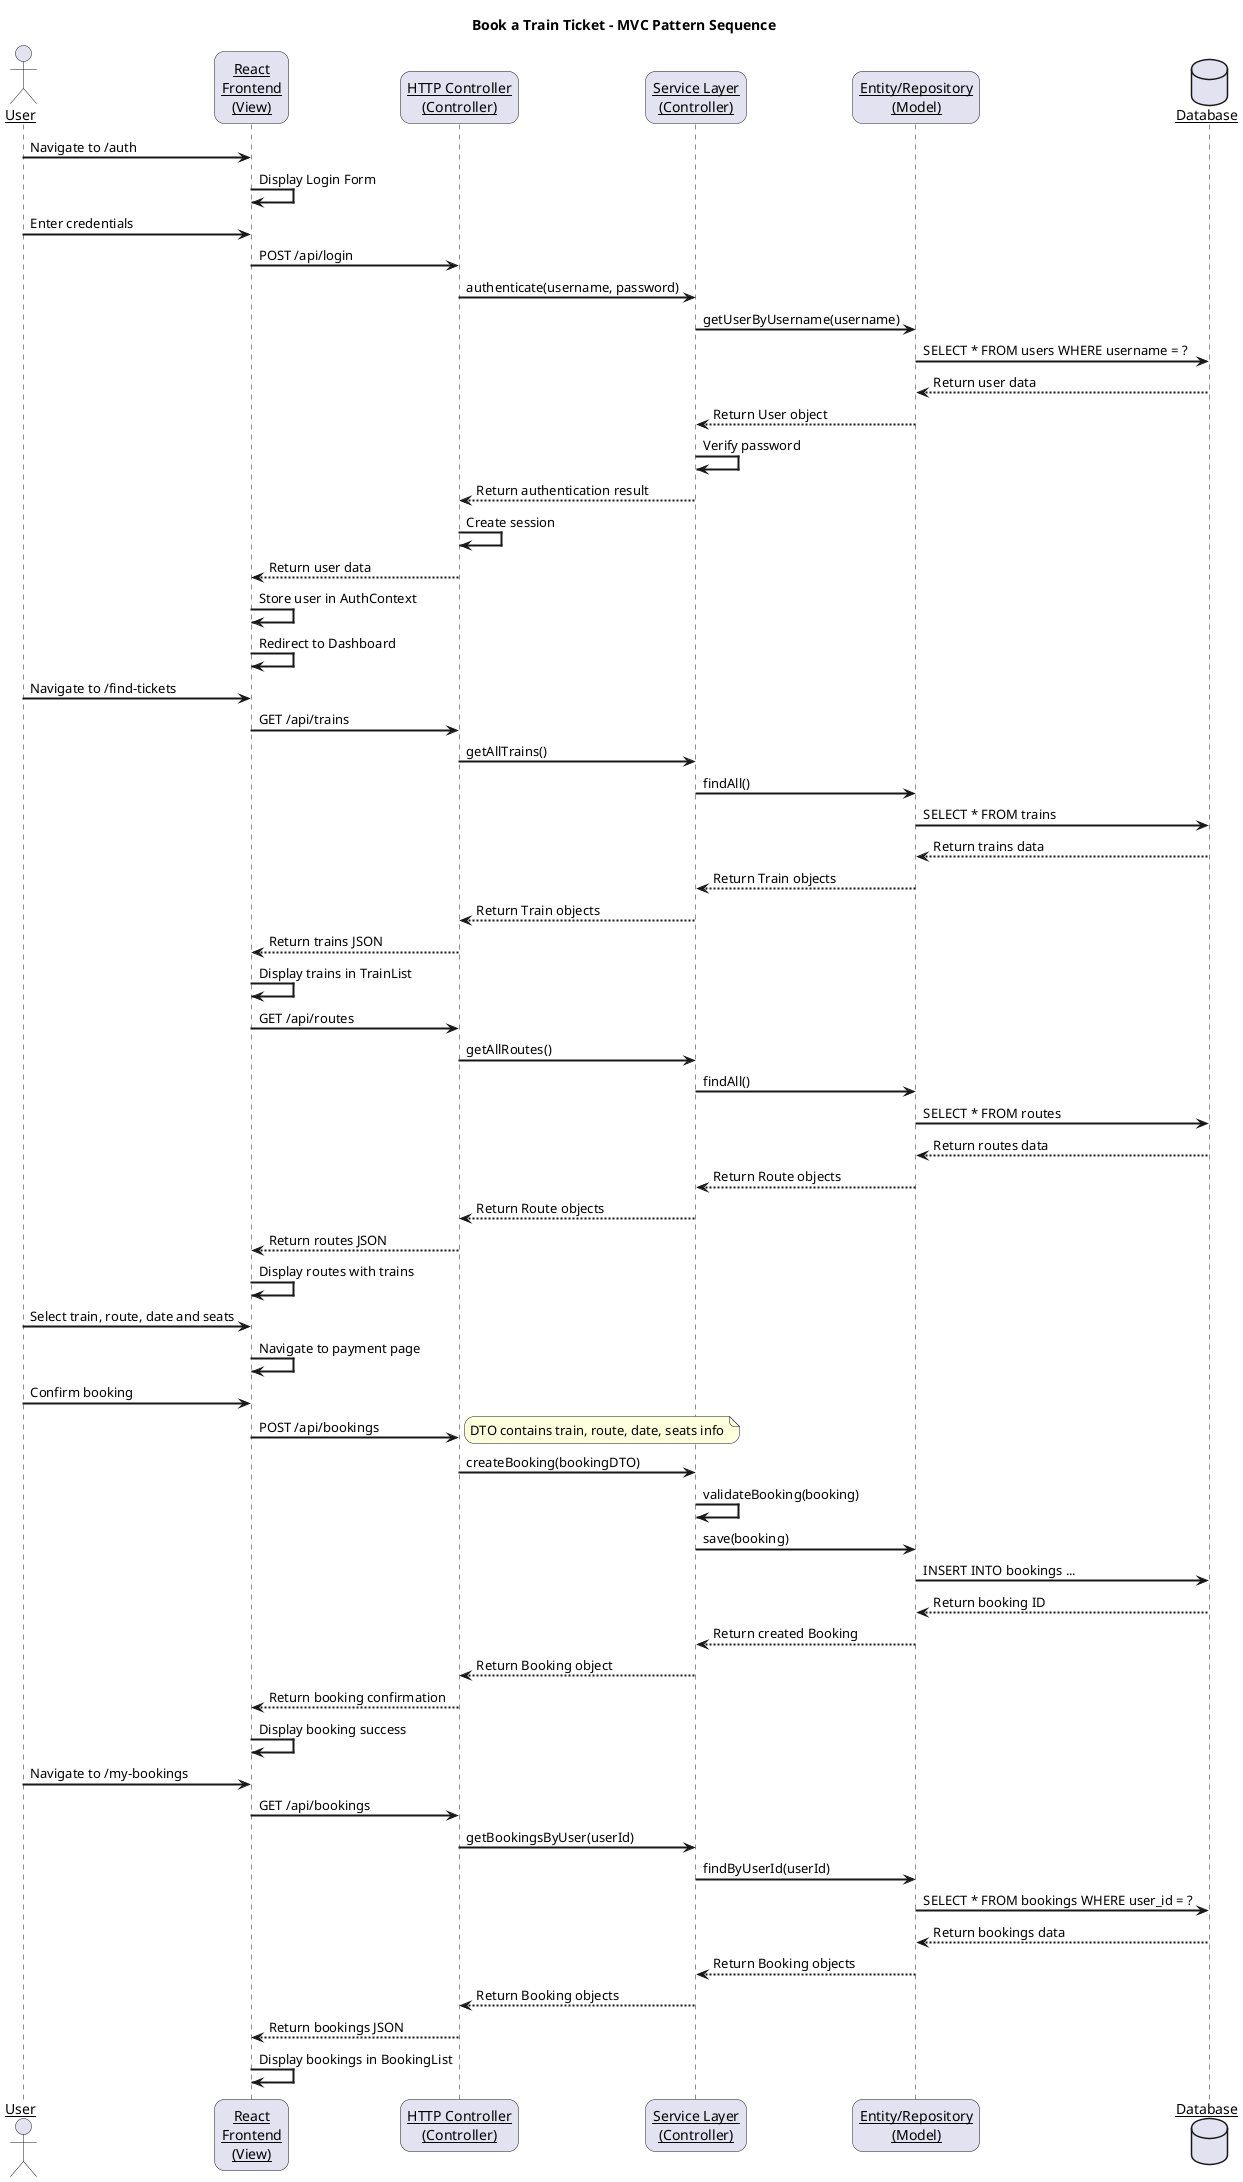 @startuml TrainEase Sequence Diagram - MVC Pattern

' Style settings
skinparam sequenceArrowThickness 2
skinparam roundcorner 20
skinparam sequenceParticipant underline

' Participants in the MVC pattern
actor "User" as User
participant "React\nFrontend\n(View)" as View
participant "HTTP Controller\n(Controller)" as Controller
participant "Service Layer\n(Controller)" as Service
participant "Entity/Repository\n(Model)" as Model
database "Database" as DB

' Booking a Train Ticket Sequence
title Book a Train Ticket - MVC Pattern Sequence

' Login and Authentication
User -> View: Navigate to /auth
View -> View: Display Login Form
User -> View: Enter credentials
View -> Controller: POST /api/login
Controller -> Service: authenticate(username, password)
Service -> Model: getUserByUsername(username)
Model -> DB: SELECT * FROM users WHERE username = ?
DB --> Model: Return user data
Model --> Service: Return User object
Service -> Service: Verify password
Service --> Controller: Return authentication result
Controller -> Controller: Create session
Controller --> View: Return user data
View -> View: Store user in AuthContext
View -> View: Redirect to Dashboard

' View Available Trains
User -> View: Navigate to /find-tickets
View -> Controller: GET /api/trains
Controller -> Service: getAllTrains()
Service -> Model: findAll()
Model -> DB: SELECT * FROM trains
DB --> Model: Return trains data
Model --> Service: Return Train objects
Service --> Controller: Return Train objects
Controller --> View: Return trains JSON
View -> View: Display trains in TrainList

' View Available Routes
View -> Controller: GET /api/routes
Controller -> Service: getAllRoutes()
Service -> Model: findAll()
Model -> DB: SELECT * FROM routes
DB --> Model: Return routes data
Model --> Service: Return Route objects
Service --> Controller: Return Route objects
Controller --> View: Return routes JSON
View -> View: Display routes with trains

' Select Train and Route
User -> View: Select train, route, date and seats
View -> View: Navigate to payment page

' Create Booking
User -> View: Confirm booking
View -> Controller: POST /api/bookings
note right: DTO contains train, route, date, seats info
Controller -> Service: createBooking(bookingDTO)
Service -> Service: validateBooking(booking)
Service -> Model: save(booking)
Model -> DB: INSERT INTO bookings ...
DB --> Model: Return booking ID
Model --> Service: Return created Booking
Service --> Controller: Return Booking object
Controller --> View: Return booking confirmation
View -> View: Display booking success

' View Bookings
User -> View: Navigate to /my-bookings
View -> Controller: GET /api/bookings
Controller -> Service: getBookingsByUser(userId)
Service -> Model: findByUserId(userId)
Model -> DB: SELECT * FROM bookings WHERE user_id = ?
DB --> Model: Return bookings data
Model --> Service: Return Booking objects
Service --> Controller: Return Booking objects
Controller --> View: Return bookings JSON
View -> View: Display bookings in BookingList

@enduml